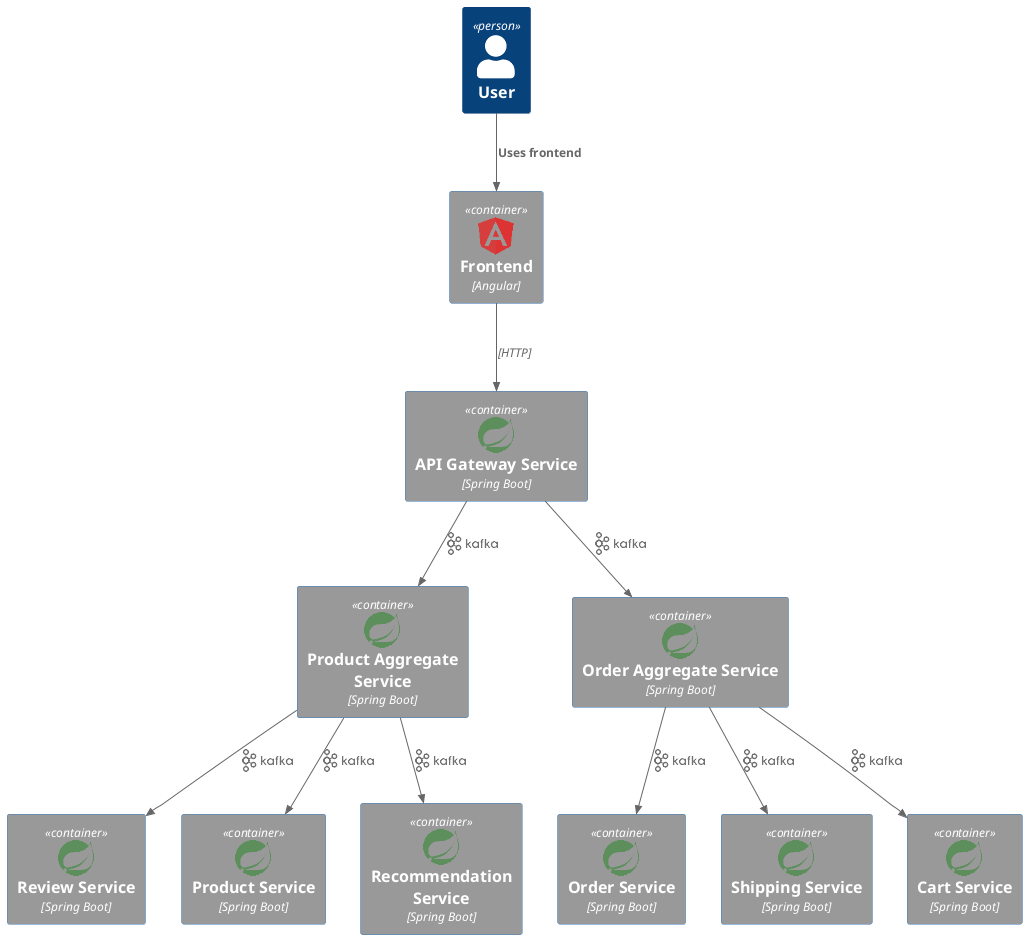 @startuml
!include <logos/spring-icon>
!include <logos/angular-icon>
!include <logos/kafka>
!include <C4/C4_Container>

UpdateElementStyle("container", $bgColor=#999999)

Person(pe, "User")

' Frontend
Container(fr, Frontend, Angular, $sprite="angular-icon,scale=0.7,color=red")

Container(api, API Gateway Service, Spring Boot, $sprite="spring-icon,scale=0.7,color=green")
' Container(dis, Discovery Service, Spring Boot, $sprite="spring-icon")

' Core microservices
Container(pas, Product Aggregate Service, Spring Boot, $sprite="spring-icon,scale=0.7,color=green")
Container(rws, Review Service, Spring Boot, $sprite="spring-icon,scale=0.7,color=green")
Container(prs, Product Service, Spring Boot, $sprite="spring-icon,scale=0.7,color=green")
Container(recs, Recommendation Service, Spring Boot, $sprite="spring-icon,scale=0.7,color=green")

Container(oas, Order Aggregate Service, Spring Boot, $sprite="spring-icon,scale=0.7,color=green")
Container(ors, Order Service, Spring Boot, $sprite="spring-icon,scale=0.7,color=green")
Container(shs, Shipping Service, Spring Boot, $sprite="spring-icon,scale=0.7,color=green")
Container(cas, Cart Service, Spring Boot, $sprite="spring-icon,scale=0.7,color=green")

' Define the relationships
Rel(pe, fr, Uses frontend)
Rel(fr, api, , HTTP)
Rel(api, pas, $sprite="kafka,scale=0.5", "")
Rel(api, oas, $sprite="kafka,scale=0.5", "")

Rel(pas, prs, $sprite="kafka,scale=0.5", "")
Rel(pas, recs, $sprite="kafka,scale=0.5", "")
Rel(pas, rws, $sprite="kafka,scale=0.5", "")

Rel(oas, ors, $sprite="kafka,scale=0.5", "")
Rel(oas, shs, $sprite="kafka,scale=0.5", "")
Rel(oas, cas, $sprite="kafka,scale=0.5", "")


@enduml
